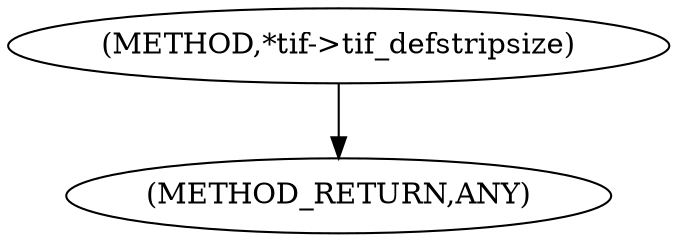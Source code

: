 digraph "*tif-&gt;tif_defstripsize" {  
"100317" [label = <(METHOD,*tif-&gt;tif_defstripsize)> ]
"100320" [label = <(METHOD_RETURN,ANY)> ]
  "100317" -> "100320" 
}
